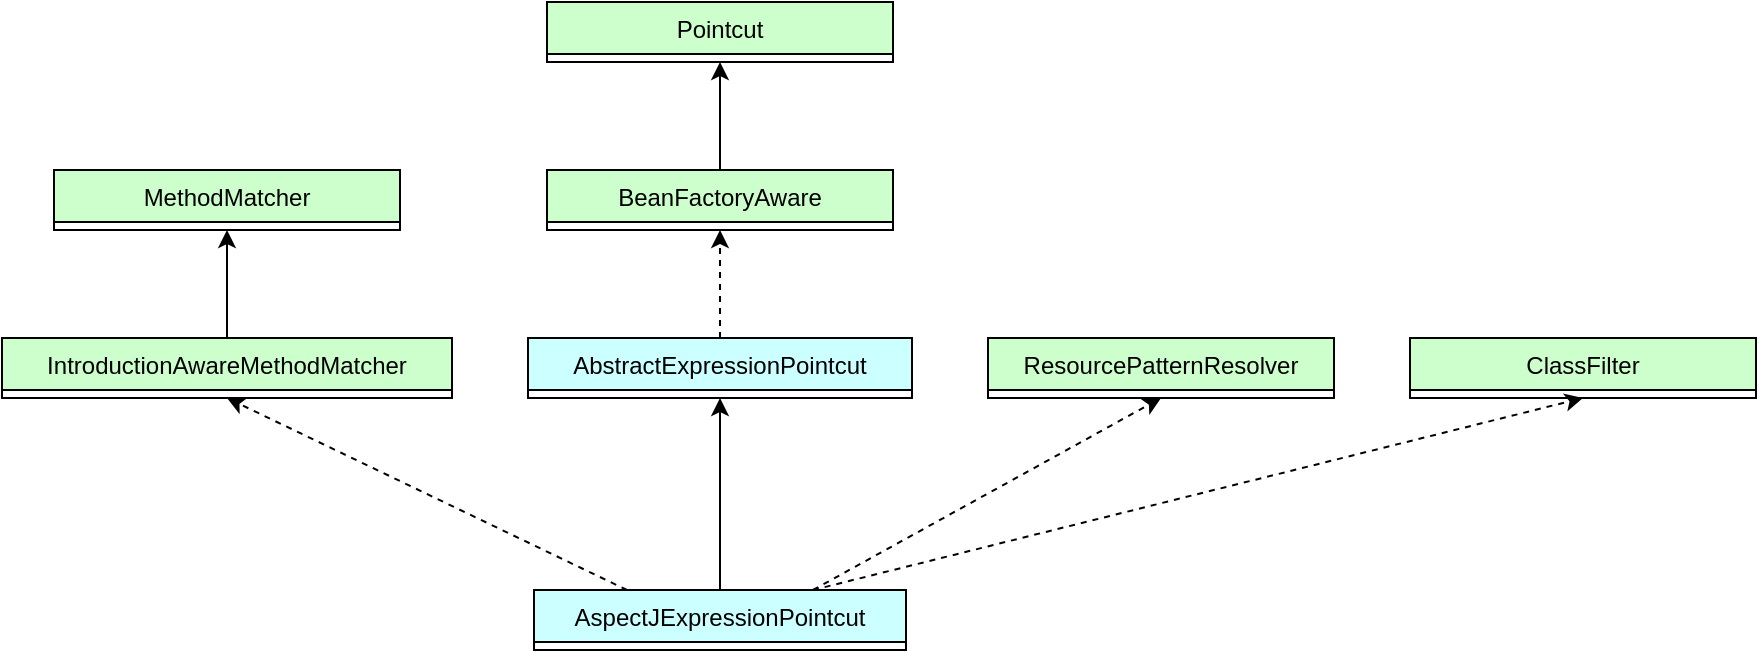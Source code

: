 <mxfile version="20.5.3" type="github">
  <diagram id="aS9pjdUC0Do7hMSleVWt" name="第 1 页">
    <mxGraphModel dx="1422" dy="762" grid="0" gridSize="10" guides="1" tooltips="1" connect="1" arrows="1" fold="1" page="1" pageScale="1" pageWidth="1654" pageHeight="1169" background="none" math="0" shadow="0">
      <root>
        <mxCell id="0" />
        <mxCell id="1" parent="0" />
        <mxCell id="eDFqkNTLr4-eCkODvhOK-7" value="AspectJExpressionPointcut" style="swimlane;fontStyle=0;childLayout=stackLayout;horizontal=1;startSize=26;fillColor=#CCFFFF;horizontalStack=0;resizeParent=1;resizeParentMax=0;resizeLast=0;collapsible=1;marginBottom=0;direction=east;strokeColor=default;swimlaneLine=1;glass=0;rounded=0;shadow=0;" parent="1" vertex="1" collapsed="1">
          <mxGeometry x="636" y="601" width="186" height="30" as="geometry">
            <mxRectangle x="604" y="162" width="183" height="52" as="alternateBounds" />
          </mxGeometry>
        </mxCell>
        <mxCell id="eDFqkNTLr4-eCkODvhOK-8" value="" style="text;strokeColor=none;fillColor=#CCFFFF;align=left;verticalAlign=top;spacingLeft=4;spacingRight=4;overflow=hidden;rotatable=0;points=[[0,0.5],[1,0.5]];portConstraint=eastwest;" parent="eDFqkNTLr4-eCkODvhOK-7" vertex="1">
          <mxGeometry y="26" width="183" height="26" as="geometry" />
        </mxCell>
        <mxCell id="rqdoCPFN9nggNmxES_CL-17" value="" style="endArrow=classic;html=1;rounded=0;dashed=1;exitX=0.75;exitY=0;exitDx=0;exitDy=0;entryX=0.5;entryY=1;entryDx=0;entryDy=0;" parent="1" source="eDFqkNTLr4-eCkODvhOK-7" target="-wFhWtYXJRCYnXNh4CxR-9" edge="1">
          <mxGeometry width="50" height="50" relative="1" as="geometry">
            <mxPoint x="200" y="236" as="sourcePoint" />
            <mxPoint x="287" y="170" as="targetPoint" />
          </mxGeometry>
        </mxCell>
        <mxCell id="rqdoCPFN9nggNmxES_CL-21" value="" style="endArrow=classic;html=1;rounded=0;exitX=0.5;exitY=0;exitDx=0;exitDy=0;entryX=0.5;entryY=1;entryDx=0;entryDy=0;" parent="1" source="eDFqkNTLr4-eCkODvhOK-7" target="-wFhWtYXJRCYnXNh4CxR-16" edge="1">
          <mxGeometry width="50" height="50" relative="1" as="geometry">
            <mxPoint x="108" y="314" as="sourcePoint" />
            <mxPoint x="742" y="525" as="targetPoint" />
          </mxGeometry>
        </mxCell>
        <mxCell id="-wFhWtYXJRCYnXNh4CxR-1" value="MethodMatcher" style="swimlane;fontStyle=0;childLayout=stackLayout;horizontal=1;startSize=26;fillColor=#CCFFCC;horizontalStack=0;resizeParent=1;resizeParentMax=0;resizeLast=0;collapsible=1;marginBottom=0;direction=east;strokeColor=default;swimlaneLine=1;glass=0;rounded=0;shadow=0;" parent="1" vertex="1" collapsed="1">
          <mxGeometry x="396" y="391" width="173" height="30" as="geometry">
            <mxRectangle x="955" y="162" width="180" height="52" as="alternateBounds" />
          </mxGeometry>
        </mxCell>
        <mxCell id="-wFhWtYXJRCYnXNh4CxR-2" value="" style="text;strokeColor=none;fillColor=#CCFFCC;align=left;verticalAlign=top;spacingLeft=4;spacingRight=4;overflow=hidden;rotatable=0;points=[[0,0.5],[1,0.5]];portConstraint=eastwest;" parent="-wFhWtYXJRCYnXNh4CxR-1" vertex="1">
          <mxGeometry y="26" width="180" height="26" as="geometry" />
        </mxCell>
        <mxCell id="-wFhWtYXJRCYnXNh4CxR-3" value="Pointcut" style="swimlane;fontStyle=0;childLayout=stackLayout;horizontal=1;startSize=26;fillColor=#CCFFCC;horizontalStack=0;resizeParent=1;resizeParentMax=0;resizeLast=0;collapsible=1;marginBottom=0;direction=east;strokeColor=default;swimlaneLine=1;glass=0;rounded=0;shadow=0;" parent="1" vertex="1" collapsed="1">
          <mxGeometry x="642.5" y="307" width="173" height="30" as="geometry">
            <mxRectangle x="955" y="162" width="180" height="52" as="alternateBounds" />
          </mxGeometry>
        </mxCell>
        <mxCell id="-wFhWtYXJRCYnXNh4CxR-4" value="" style="text;strokeColor=none;fillColor=#CCFFCC;align=left;verticalAlign=top;spacingLeft=4;spacingRight=4;overflow=hidden;rotatable=0;points=[[0,0.5],[1,0.5]];portConstraint=eastwest;" parent="-wFhWtYXJRCYnXNh4CxR-3" vertex="1">
          <mxGeometry y="26" width="180" height="26" as="geometry" />
        </mxCell>
        <mxCell id="-wFhWtYXJRCYnXNh4CxR-5" value="BeanFactoryAware" style="swimlane;fontStyle=0;childLayout=stackLayout;horizontal=1;startSize=26;fillColor=#CCFFCC;horizontalStack=0;resizeParent=1;resizeParentMax=0;resizeLast=0;collapsible=1;marginBottom=0;direction=east;strokeColor=default;swimlaneLine=1;glass=0;rounded=0;shadow=0;" parent="1" vertex="1" collapsed="1">
          <mxGeometry x="642.5" y="391" width="173" height="30" as="geometry">
            <mxRectangle x="955" y="162" width="180" height="52" as="alternateBounds" />
          </mxGeometry>
        </mxCell>
        <mxCell id="-wFhWtYXJRCYnXNh4CxR-6" value="" style="text;strokeColor=none;fillColor=#CCFFCC;align=left;verticalAlign=top;spacingLeft=4;spacingRight=4;overflow=hidden;rotatable=0;points=[[0,0.5],[1,0.5]];portConstraint=eastwest;" parent="-wFhWtYXJRCYnXNh4CxR-5" vertex="1">
          <mxGeometry y="26" width="180" height="26" as="geometry" />
        </mxCell>
        <mxCell id="-wFhWtYXJRCYnXNh4CxR-7" value="ResourcePatternResolver" style="swimlane;fontStyle=0;childLayout=stackLayout;horizontal=1;startSize=26;fillColor=#CCFFCC;horizontalStack=0;resizeParent=1;resizeParentMax=0;resizeLast=0;collapsible=1;marginBottom=0;direction=east;strokeColor=default;swimlaneLine=1;glass=0;rounded=0;shadow=0;" parent="1" vertex="1" collapsed="1">
          <mxGeometry x="863" y="475" width="173" height="30" as="geometry">
            <mxRectangle x="955" y="162" width="180" height="52" as="alternateBounds" />
          </mxGeometry>
        </mxCell>
        <mxCell id="-wFhWtYXJRCYnXNh4CxR-8" value="" style="text;strokeColor=none;fillColor=#CCFFCC;align=left;verticalAlign=top;spacingLeft=4;spacingRight=4;overflow=hidden;rotatable=0;points=[[0,0.5],[1,0.5]];portConstraint=eastwest;" parent="-wFhWtYXJRCYnXNh4CxR-7" vertex="1">
          <mxGeometry y="26" width="180" height="26" as="geometry" />
        </mxCell>
        <mxCell id="-wFhWtYXJRCYnXNh4CxR-9" value="ClassFilter" style="swimlane;fontStyle=0;childLayout=stackLayout;horizontal=1;startSize=26;fillColor=#CCFFCC;horizontalStack=0;resizeParent=1;resizeParentMax=0;resizeLast=0;collapsible=1;marginBottom=0;direction=east;strokeColor=default;swimlaneLine=1;glass=0;rounded=0;shadow=0;" parent="1" vertex="1" collapsed="1">
          <mxGeometry x="1074" y="475" width="173" height="30" as="geometry">
            <mxRectangle x="955" y="162" width="180" height="52" as="alternateBounds" />
          </mxGeometry>
        </mxCell>
        <mxCell id="-wFhWtYXJRCYnXNh4CxR-10" value="" style="text;strokeColor=none;fillColor=#CCFFCC;align=left;verticalAlign=top;spacingLeft=4;spacingRight=4;overflow=hidden;rotatable=0;points=[[0,0.5],[1,0.5]];portConstraint=eastwest;" parent="-wFhWtYXJRCYnXNh4CxR-9" vertex="1">
          <mxGeometry y="26" width="180" height="26" as="geometry" />
        </mxCell>
        <mxCell id="-wFhWtYXJRCYnXNh4CxR-11" value="IntroductionAwareMethodMatcher" style="swimlane;fontStyle=0;childLayout=stackLayout;horizontal=1;startSize=26;fillColor=#CCFFCC;horizontalStack=0;resizeParent=1;resizeParentMax=0;resizeLast=0;collapsible=1;marginBottom=0;direction=east;strokeColor=default;swimlaneLine=1;glass=0;rounded=0;shadow=0;" parent="1" vertex="1" collapsed="1">
          <mxGeometry x="370" y="475" width="225" height="30" as="geometry">
            <mxRectangle x="955" y="162" width="180" height="52" as="alternateBounds" />
          </mxGeometry>
        </mxCell>
        <mxCell id="-wFhWtYXJRCYnXNh4CxR-12" value="" style="text;strokeColor=none;fillColor=#CCFFCC;align=left;verticalAlign=top;spacingLeft=4;spacingRight=4;overflow=hidden;rotatable=0;points=[[0,0.5],[1,0.5]];portConstraint=eastwest;" parent="-wFhWtYXJRCYnXNh4CxR-11" vertex="1">
          <mxGeometry y="26" width="180" height="26" as="geometry" />
        </mxCell>
        <mxCell id="-wFhWtYXJRCYnXNh4CxR-16" value="AbstractExpressionPointcut" style="swimlane;fontStyle=0;childLayout=stackLayout;horizontal=1;startSize=26;fillColor=#CCFFFF;horizontalStack=0;resizeParent=1;resizeParentMax=0;resizeLast=0;collapsible=1;marginBottom=0;direction=east;strokeColor=default;swimlaneLine=1;glass=0;rounded=0;shadow=0;" parent="1" vertex="1" collapsed="1">
          <mxGeometry x="633" y="475" width="192" height="30" as="geometry">
            <mxRectangle x="604" y="162" width="183" height="52" as="alternateBounds" />
          </mxGeometry>
        </mxCell>
        <mxCell id="-wFhWtYXJRCYnXNh4CxR-17" value="" style="text;strokeColor=none;fillColor=#CCFFFF;align=left;verticalAlign=top;spacingLeft=4;spacingRight=4;overflow=hidden;rotatable=0;points=[[0,0.5],[1,0.5]];portConstraint=eastwest;" parent="-wFhWtYXJRCYnXNh4CxR-16" vertex="1">
          <mxGeometry y="26" width="183" height="26" as="geometry" />
        </mxCell>
        <mxCell id="-wFhWtYXJRCYnXNh4CxR-21" value="" style="endArrow=classic;html=1;rounded=0;dashed=1;exitX=0.75;exitY=0;exitDx=0;exitDy=0;entryX=0.5;entryY=1;entryDx=0;entryDy=0;" parent="1" source="eDFqkNTLr4-eCkODvhOK-7" edge="1" target="-wFhWtYXJRCYnXNh4CxR-7">
          <mxGeometry width="50" height="50" relative="1" as="geometry">
            <mxPoint x="210" y="246" as="sourcePoint" />
            <mxPoint x="938" y="524" as="targetPoint" />
          </mxGeometry>
        </mxCell>
        <mxCell id="-wFhWtYXJRCYnXNh4CxR-22" value="" style="endArrow=classic;html=1;rounded=0;dashed=1;exitX=0.25;exitY=0;exitDx=0;exitDy=0;entryX=0.5;entryY=1;entryDx=0;entryDy=0;" parent="1" source="eDFqkNTLr4-eCkODvhOK-7" target="-wFhWtYXJRCYnXNh4CxR-11" edge="1">
          <mxGeometry width="50" height="50" relative="1" as="geometry">
            <mxPoint x="220" y="256" as="sourcePoint" />
            <mxPoint x="307" y="190" as="targetPoint" />
          </mxGeometry>
        </mxCell>
        <mxCell id="-wFhWtYXJRCYnXNh4CxR-23" value="" style="endArrow=classic;html=1;rounded=0;dashed=1;exitX=0.5;exitY=0;exitDx=0;exitDy=0;entryX=0.5;entryY=1;entryDx=0;entryDy=0;" parent="1" source="-wFhWtYXJRCYnXNh4CxR-16" target="-wFhWtYXJRCYnXNh4CxR-5" edge="1">
          <mxGeometry width="50" height="50" relative="1" as="geometry">
            <mxPoint x="230" y="266" as="sourcePoint" />
            <mxPoint x="317" y="200" as="targetPoint" />
          </mxGeometry>
        </mxCell>
        <mxCell id="-wFhWtYXJRCYnXNh4CxR-24" value="" style="endArrow=classic;html=1;rounded=0;exitX=0.5;exitY=0;exitDx=0;exitDy=0;entryX=0.5;entryY=1;entryDx=0;entryDy=0;" parent="1" source="-wFhWtYXJRCYnXNh4CxR-5" target="-wFhWtYXJRCYnXNh4CxR-3" edge="1">
          <mxGeometry width="50" height="50" relative="1" as="geometry">
            <mxPoint x="118" y="324" as="sourcePoint" />
            <mxPoint x="205" y="261" as="targetPoint" />
          </mxGeometry>
        </mxCell>
        <mxCell id="-wFhWtYXJRCYnXNh4CxR-25" value="" style="endArrow=classic;html=1;rounded=0;exitX=0.5;exitY=0;exitDx=0;exitDy=0;entryX=0.5;entryY=1;entryDx=0;entryDy=0;" parent="1" source="-wFhWtYXJRCYnXNh4CxR-11" target="-wFhWtYXJRCYnXNh4CxR-1" edge="1">
          <mxGeometry width="50" height="50" relative="1" as="geometry">
            <mxPoint x="128" y="334" as="sourcePoint" />
            <mxPoint x="215" y="271" as="targetPoint" />
          </mxGeometry>
        </mxCell>
      </root>
    </mxGraphModel>
  </diagram>
</mxfile>
